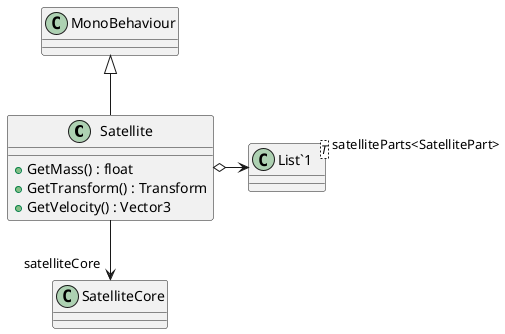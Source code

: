 @startuml
class Satellite {
    + GetMass() : float
    + GetTransform() : Transform
    + GetVelocity() : Vector3
}
class "List`1"<T> {
}
MonoBehaviour <|-- Satellite
Satellite o-> "satelliteParts<SatellitePart>" "List`1"
Satellite --> "satelliteCore" SatelliteCore
@enduml
